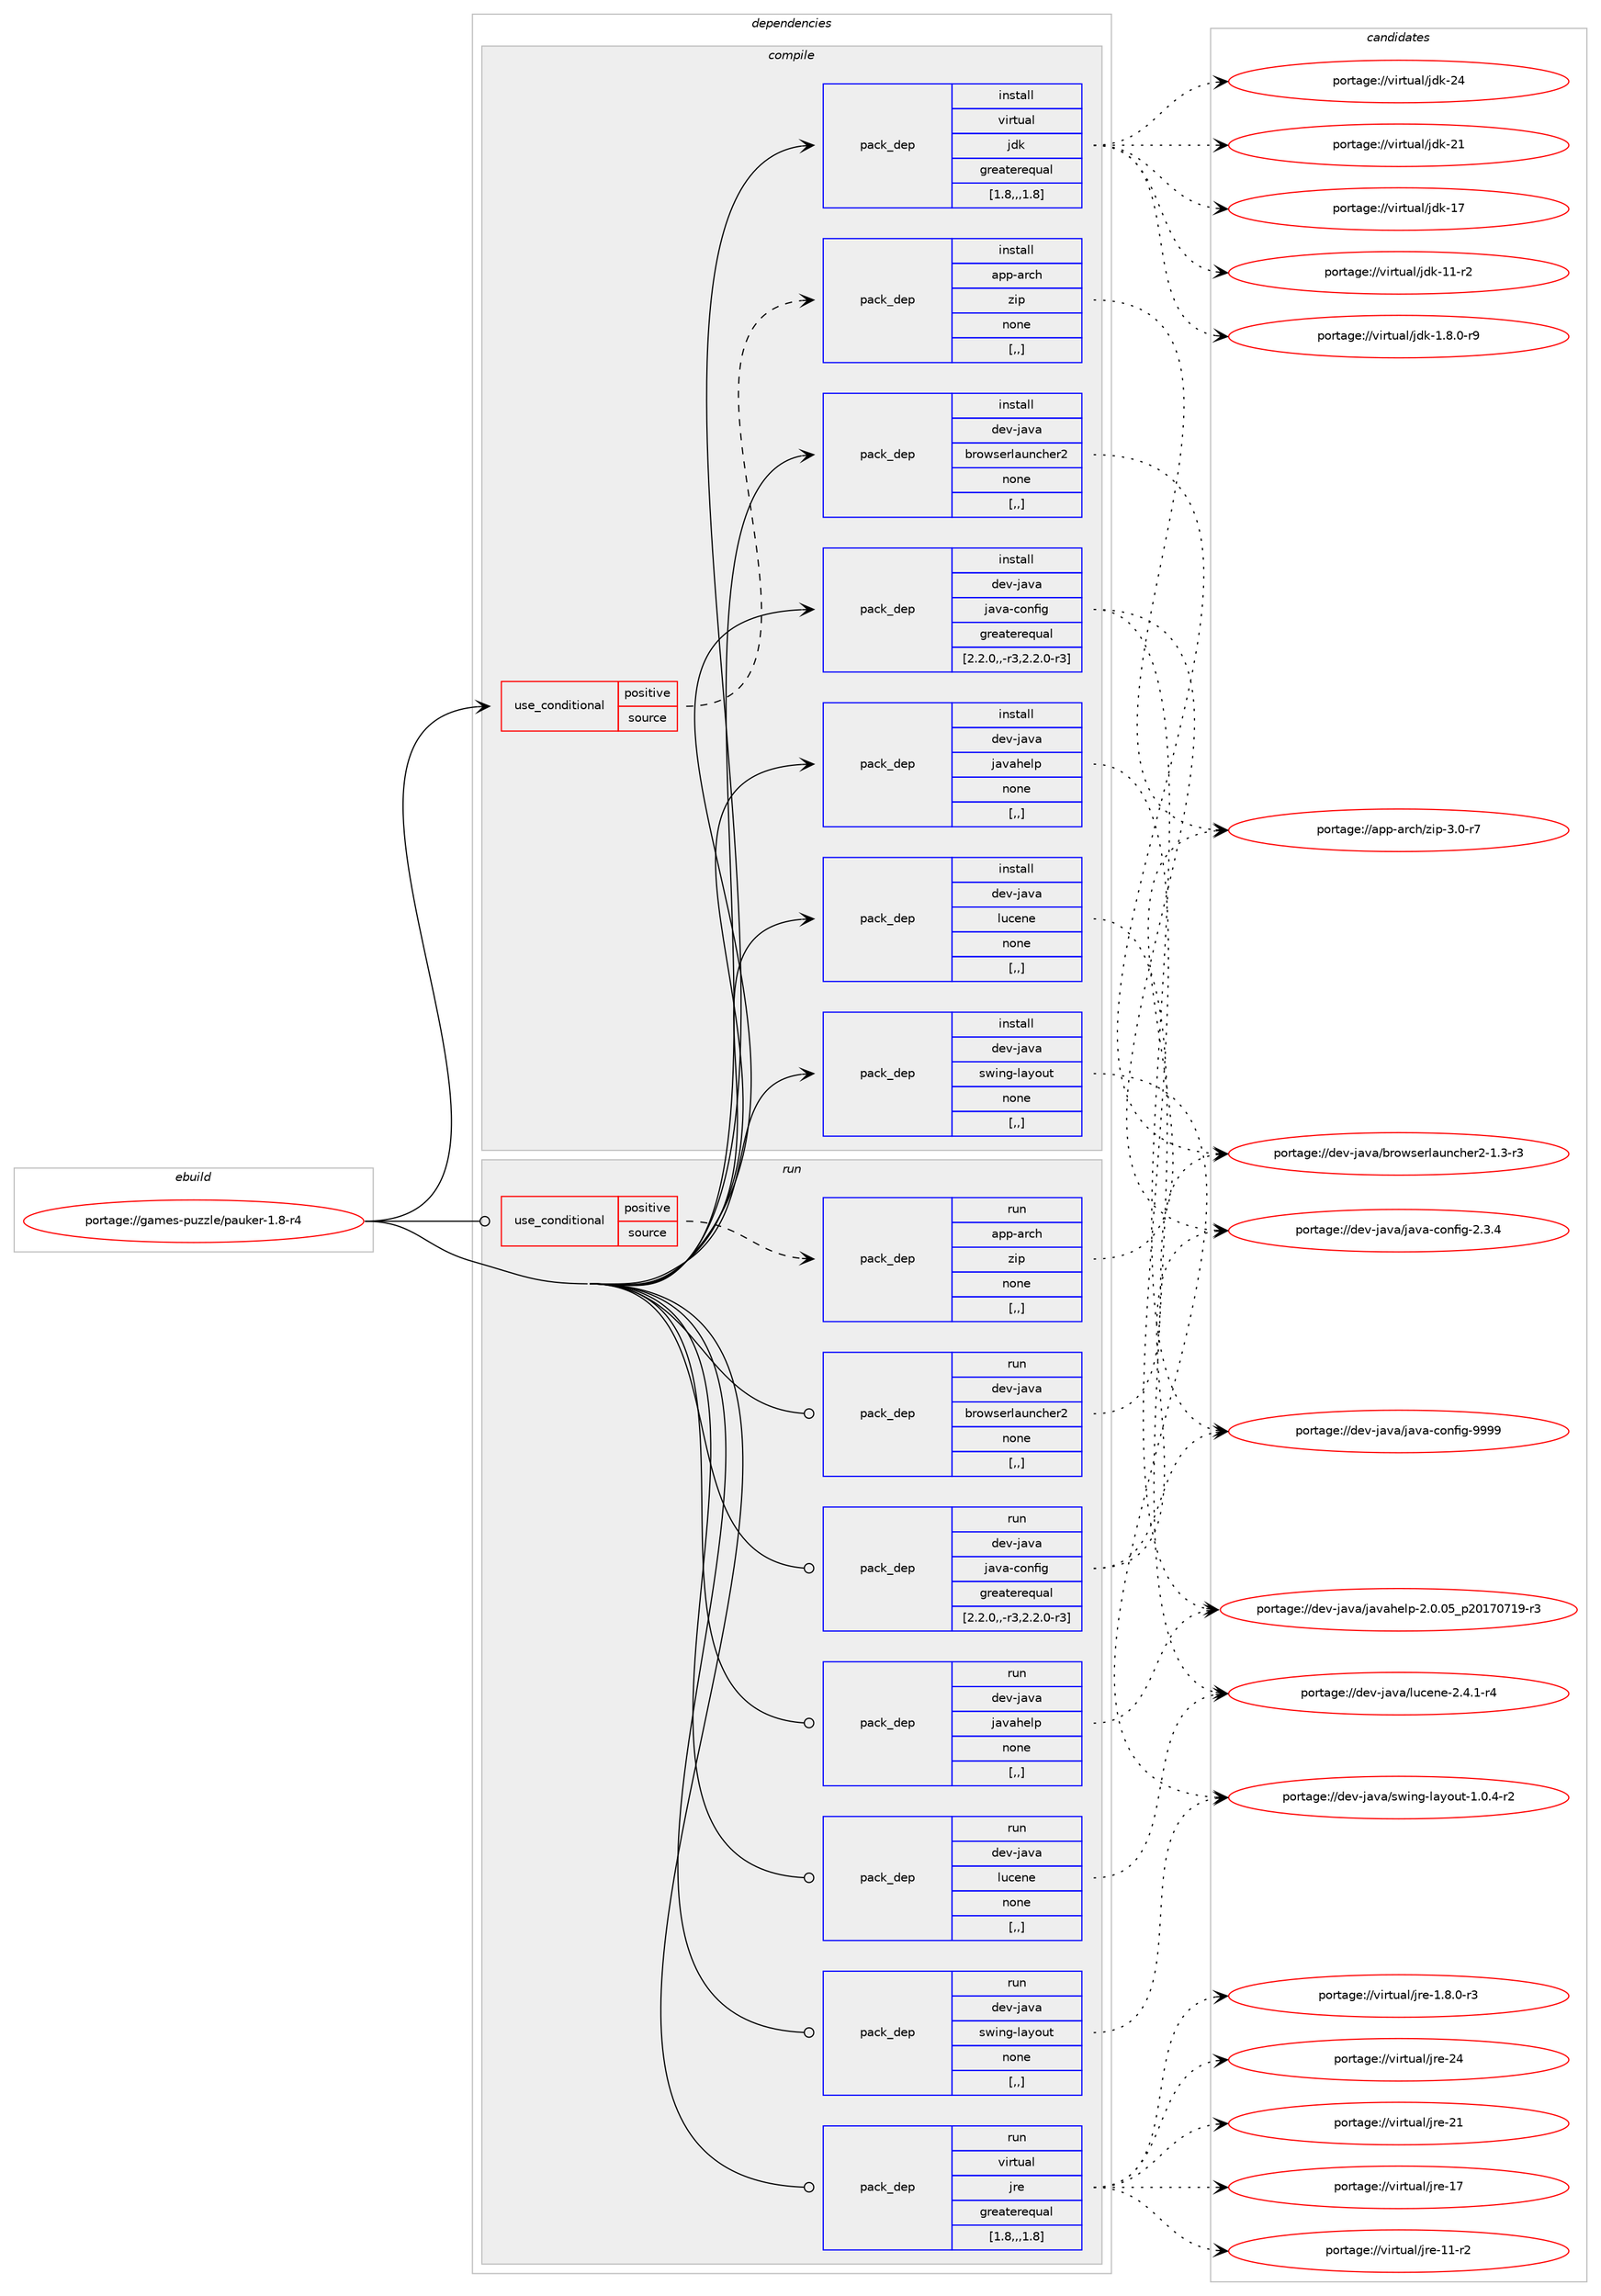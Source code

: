 digraph prolog {

# *************
# Graph options
# *************

newrank=true;
concentrate=true;
compound=true;
graph [rankdir=LR,fontname=Helvetica,fontsize=10,ranksep=1.5];#, ranksep=2.5, nodesep=0.2];
edge  [arrowhead=vee];
node  [fontname=Helvetica,fontsize=10];

# **********
# The ebuild
# **********

subgraph cluster_leftcol {
color=gray;
label=<<i>ebuild</i>>;
id [label="portage://games-puzzle/pauker-1.8-r4", color=red, width=4, href="../games-puzzle/pauker-1.8-r4.svg"];
}

# ****************
# The dependencies
# ****************

subgraph cluster_midcol {
color=gray;
label=<<i>dependencies</i>>;
subgraph cluster_compile {
fillcolor="#eeeeee";
style=filled;
label=<<i>compile</i>>;
subgraph cond64296 {
dependency231692 [label=<<TABLE BORDER="0" CELLBORDER="1" CELLSPACING="0" CELLPADDING="4"><TR><TD ROWSPAN="3" CELLPADDING="10">use_conditional</TD></TR><TR><TD>positive</TD></TR><TR><TD>source</TD></TR></TABLE>>, shape=none, color=red];
subgraph pack165882 {
dependency231693 [label=<<TABLE BORDER="0" CELLBORDER="1" CELLSPACING="0" CELLPADDING="4" WIDTH="220"><TR><TD ROWSPAN="6" CELLPADDING="30">pack_dep</TD></TR><TR><TD WIDTH="110">install</TD></TR><TR><TD>app-arch</TD></TR><TR><TD>zip</TD></TR><TR><TD>none</TD></TR><TR><TD>[,,]</TD></TR></TABLE>>, shape=none, color=blue];
}
dependency231692:e -> dependency231693:w [weight=20,style="dashed",arrowhead="vee"];
}
id:e -> dependency231692:w [weight=20,style="solid",arrowhead="vee"];
subgraph pack165883 {
dependency231694 [label=<<TABLE BORDER="0" CELLBORDER="1" CELLSPACING="0" CELLPADDING="4" WIDTH="220"><TR><TD ROWSPAN="6" CELLPADDING="30">pack_dep</TD></TR><TR><TD WIDTH="110">install</TD></TR><TR><TD>dev-java</TD></TR><TR><TD>browserlauncher2</TD></TR><TR><TD>none</TD></TR><TR><TD>[,,]</TD></TR></TABLE>>, shape=none, color=blue];
}
id:e -> dependency231694:w [weight=20,style="solid",arrowhead="vee"];
subgraph pack165884 {
dependency231695 [label=<<TABLE BORDER="0" CELLBORDER="1" CELLSPACING="0" CELLPADDING="4" WIDTH="220"><TR><TD ROWSPAN="6" CELLPADDING="30">pack_dep</TD></TR><TR><TD WIDTH="110">install</TD></TR><TR><TD>dev-java</TD></TR><TR><TD>java-config</TD></TR><TR><TD>greaterequal</TD></TR><TR><TD>[2.2.0,,-r3,2.2.0-r3]</TD></TR></TABLE>>, shape=none, color=blue];
}
id:e -> dependency231695:w [weight=20,style="solid",arrowhead="vee"];
subgraph pack165885 {
dependency231696 [label=<<TABLE BORDER="0" CELLBORDER="1" CELLSPACING="0" CELLPADDING="4" WIDTH="220"><TR><TD ROWSPAN="6" CELLPADDING="30">pack_dep</TD></TR><TR><TD WIDTH="110">install</TD></TR><TR><TD>dev-java</TD></TR><TR><TD>javahelp</TD></TR><TR><TD>none</TD></TR><TR><TD>[,,]</TD></TR></TABLE>>, shape=none, color=blue];
}
id:e -> dependency231696:w [weight=20,style="solid",arrowhead="vee"];
subgraph pack165886 {
dependency231697 [label=<<TABLE BORDER="0" CELLBORDER="1" CELLSPACING="0" CELLPADDING="4" WIDTH="220"><TR><TD ROWSPAN="6" CELLPADDING="30">pack_dep</TD></TR><TR><TD WIDTH="110">install</TD></TR><TR><TD>dev-java</TD></TR><TR><TD>lucene</TD></TR><TR><TD>none</TD></TR><TR><TD>[,,]</TD></TR></TABLE>>, shape=none, color=blue];
}
id:e -> dependency231697:w [weight=20,style="solid",arrowhead="vee"];
subgraph pack165887 {
dependency231698 [label=<<TABLE BORDER="0" CELLBORDER="1" CELLSPACING="0" CELLPADDING="4" WIDTH="220"><TR><TD ROWSPAN="6" CELLPADDING="30">pack_dep</TD></TR><TR><TD WIDTH="110">install</TD></TR><TR><TD>dev-java</TD></TR><TR><TD>swing-layout</TD></TR><TR><TD>none</TD></TR><TR><TD>[,,]</TD></TR></TABLE>>, shape=none, color=blue];
}
id:e -> dependency231698:w [weight=20,style="solid",arrowhead="vee"];
subgraph pack165888 {
dependency231699 [label=<<TABLE BORDER="0" CELLBORDER="1" CELLSPACING="0" CELLPADDING="4" WIDTH="220"><TR><TD ROWSPAN="6" CELLPADDING="30">pack_dep</TD></TR><TR><TD WIDTH="110">install</TD></TR><TR><TD>virtual</TD></TR><TR><TD>jdk</TD></TR><TR><TD>greaterequal</TD></TR><TR><TD>[1.8,,,1.8]</TD></TR></TABLE>>, shape=none, color=blue];
}
id:e -> dependency231699:w [weight=20,style="solid",arrowhead="vee"];
}
subgraph cluster_compileandrun {
fillcolor="#eeeeee";
style=filled;
label=<<i>compile and run</i>>;
}
subgraph cluster_run {
fillcolor="#eeeeee";
style=filled;
label=<<i>run</i>>;
subgraph cond64297 {
dependency231700 [label=<<TABLE BORDER="0" CELLBORDER="1" CELLSPACING="0" CELLPADDING="4"><TR><TD ROWSPAN="3" CELLPADDING="10">use_conditional</TD></TR><TR><TD>positive</TD></TR><TR><TD>source</TD></TR></TABLE>>, shape=none, color=red];
subgraph pack165889 {
dependency231701 [label=<<TABLE BORDER="0" CELLBORDER="1" CELLSPACING="0" CELLPADDING="4" WIDTH="220"><TR><TD ROWSPAN="6" CELLPADDING="30">pack_dep</TD></TR><TR><TD WIDTH="110">run</TD></TR><TR><TD>app-arch</TD></TR><TR><TD>zip</TD></TR><TR><TD>none</TD></TR><TR><TD>[,,]</TD></TR></TABLE>>, shape=none, color=blue];
}
dependency231700:e -> dependency231701:w [weight=20,style="dashed",arrowhead="vee"];
}
id:e -> dependency231700:w [weight=20,style="solid",arrowhead="odot"];
subgraph pack165890 {
dependency231702 [label=<<TABLE BORDER="0" CELLBORDER="1" CELLSPACING="0" CELLPADDING="4" WIDTH="220"><TR><TD ROWSPAN="6" CELLPADDING="30">pack_dep</TD></TR><TR><TD WIDTH="110">run</TD></TR><TR><TD>dev-java</TD></TR><TR><TD>browserlauncher2</TD></TR><TR><TD>none</TD></TR><TR><TD>[,,]</TD></TR></TABLE>>, shape=none, color=blue];
}
id:e -> dependency231702:w [weight=20,style="solid",arrowhead="odot"];
subgraph pack165891 {
dependency231703 [label=<<TABLE BORDER="0" CELLBORDER="1" CELLSPACING="0" CELLPADDING="4" WIDTH="220"><TR><TD ROWSPAN="6" CELLPADDING="30">pack_dep</TD></TR><TR><TD WIDTH="110">run</TD></TR><TR><TD>dev-java</TD></TR><TR><TD>java-config</TD></TR><TR><TD>greaterequal</TD></TR><TR><TD>[2.2.0,,-r3,2.2.0-r3]</TD></TR></TABLE>>, shape=none, color=blue];
}
id:e -> dependency231703:w [weight=20,style="solid",arrowhead="odot"];
subgraph pack165892 {
dependency231704 [label=<<TABLE BORDER="0" CELLBORDER="1" CELLSPACING="0" CELLPADDING="4" WIDTH="220"><TR><TD ROWSPAN="6" CELLPADDING="30">pack_dep</TD></TR><TR><TD WIDTH="110">run</TD></TR><TR><TD>dev-java</TD></TR><TR><TD>javahelp</TD></TR><TR><TD>none</TD></TR><TR><TD>[,,]</TD></TR></TABLE>>, shape=none, color=blue];
}
id:e -> dependency231704:w [weight=20,style="solid",arrowhead="odot"];
subgraph pack165893 {
dependency231705 [label=<<TABLE BORDER="0" CELLBORDER="1" CELLSPACING="0" CELLPADDING="4" WIDTH="220"><TR><TD ROWSPAN="6" CELLPADDING="30">pack_dep</TD></TR><TR><TD WIDTH="110">run</TD></TR><TR><TD>dev-java</TD></TR><TR><TD>lucene</TD></TR><TR><TD>none</TD></TR><TR><TD>[,,]</TD></TR></TABLE>>, shape=none, color=blue];
}
id:e -> dependency231705:w [weight=20,style="solid",arrowhead="odot"];
subgraph pack165894 {
dependency231706 [label=<<TABLE BORDER="0" CELLBORDER="1" CELLSPACING="0" CELLPADDING="4" WIDTH="220"><TR><TD ROWSPAN="6" CELLPADDING="30">pack_dep</TD></TR><TR><TD WIDTH="110">run</TD></TR><TR><TD>dev-java</TD></TR><TR><TD>swing-layout</TD></TR><TR><TD>none</TD></TR><TR><TD>[,,]</TD></TR></TABLE>>, shape=none, color=blue];
}
id:e -> dependency231706:w [weight=20,style="solid",arrowhead="odot"];
subgraph pack165895 {
dependency231707 [label=<<TABLE BORDER="0" CELLBORDER="1" CELLSPACING="0" CELLPADDING="4" WIDTH="220"><TR><TD ROWSPAN="6" CELLPADDING="30">pack_dep</TD></TR><TR><TD WIDTH="110">run</TD></TR><TR><TD>virtual</TD></TR><TR><TD>jre</TD></TR><TR><TD>greaterequal</TD></TR><TR><TD>[1.8,,,1.8]</TD></TR></TABLE>>, shape=none, color=blue];
}
id:e -> dependency231707:w [weight=20,style="solid",arrowhead="odot"];
}
}

# **************
# The candidates
# **************

subgraph cluster_choices {
rank=same;
color=gray;
label=<<i>candidates</i>>;

subgraph choice165882 {
color=black;
nodesep=1;
choice9711211245971149910447122105112455146484511455 [label="portage://app-arch/zip-3.0-r7", color=red, width=4,href="../app-arch/zip-3.0-r7.svg"];
dependency231693:e -> choice9711211245971149910447122105112455146484511455:w [style=dotted,weight="100"];
}
subgraph choice165883 {
color=black;
nodesep=1;
choice1001011184510697118974798114111119115101114108971171109910410111450454946514511451 [label="portage://dev-java/browserlauncher2-1.3-r3", color=red, width=4,href="../dev-java/browserlauncher2-1.3-r3.svg"];
dependency231694:e -> choice1001011184510697118974798114111119115101114108971171109910410111450454946514511451:w [style=dotted,weight="100"];
}
subgraph choice165884 {
color=black;
nodesep=1;
choice10010111845106971189747106971189745991111101021051034557575757 [label="portage://dev-java/java-config-9999", color=red, width=4,href="../dev-java/java-config-9999.svg"];
choice1001011184510697118974710697118974599111110102105103455046514652 [label="portage://dev-java/java-config-2.3.4", color=red, width=4,href="../dev-java/java-config-2.3.4.svg"];
dependency231695:e -> choice10010111845106971189747106971189745991111101021051034557575757:w [style=dotted,weight="100"];
dependency231695:e -> choice1001011184510697118974710697118974599111110102105103455046514652:w [style=dotted,weight="100"];
}
subgraph choice165885 {
color=black;
nodesep=1;
choice100101118451069711897471069711897104101108112455046484648539511250484955485549574511451 [label="portage://dev-java/javahelp-2.0.05_p20170719-r3", color=red, width=4,href="../dev-java/javahelp-2.0.05_p20170719-r3.svg"];
dependency231696:e -> choice100101118451069711897471069711897104101108112455046484648539511250484955485549574511451:w [style=dotted,weight="100"];
}
subgraph choice165886 {
color=black;
nodesep=1;
choice10010111845106971189747108117991011101014550465246494511452 [label="portage://dev-java/lucene-2.4.1-r4", color=red, width=4,href="../dev-java/lucene-2.4.1-r4.svg"];
dependency231697:e -> choice10010111845106971189747108117991011101014550465246494511452:w [style=dotted,weight="100"];
}
subgraph choice165887 {
color=black;
nodesep=1;
choice1001011184510697118974711511910511010345108971211111171164549464846524511450 [label="portage://dev-java/swing-layout-1.0.4-r2", color=red, width=4,href="../dev-java/swing-layout-1.0.4-r2.svg"];
dependency231698:e -> choice1001011184510697118974711511910511010345108971211111171164549464846524511450:w [style=dotted,weight="100"];
}
subgraph choice165888 {
color=black;
nodesep=1;
choice1181051141161179710847106100107455052 [label="portage://virtual/jdk-24", color=red, width=4,href="../virtual/jdk-24.svg"];
choice1181051141161179710847106100107455049 [label="portage://virtual/jdk-21", color=red, width=4,href="../virtual/jdk-21.svg"];
choice1181051141161179710847106100107454955 [label="portage://virtual/jdk-17", color=red, width=4,href="../virtual/jdk-17.svg"];
choice11810511411611797108471061001074549494511450 [label="portage://virtual/jdk-11-r2", color=red, width=4,href="../virtual/jdk-11-r2.svg"];
choice11810511411611797108471061001074549465646484511457 [label="portage://virtual/jdk-1.8.0-r9", color=red, width=4,href="../virtual/jdk-1.8.0-r9.svg"];
dependency231699:e -> choice1181051141161179710847106100107455052:w [style=dotted,weight="100"];
dependency231699:e -> choice1181051141161179710847106100107455049:w [style=dotted,weight="100"];
dependency231699:e -> choice1181051141161179710847106100107454955:w [style=dotted,weight="100"];
dependency231699:e -> choice11810511411611797108471061001074549494511450:w [style=dotted,weight="100"];
dependency231699:e -> choice11810511411611797108471061001074549465646484511457:w [style=dotted,weight="100"];
}
subgraph choice165889 {
color=black;
nodesep=1;
choice9711211245971149910447122105112455146484511455 [label="portage://app-arch/zip-3.0-r7", color=red, width=4,href="../app-arch/zip-3.0-r7.svg"];
dependency231701:e -> choice9711211245971149910447122105112455146484511455:w [style=dotted,weight="100"];
}
subgraph choice165890 {
color=black;
nodesep=1;
choice1001011184510697118974798114111119115101114108971171109910410111450454946514511451 [label="portage://dev-java/browserlauncher2-1.3-r3", color=red, width=4,href="../dev-java/browserlauncher2-1.3-r3.svg"];
dependency231702:e -> choice1001011184510697118974798114111119115101114108971171109910410111450454946514511451:w [style=dotted,weight="100"];
}
subgraph choice165891 {
color=black;
nodesep=1;
choice10010111845106971189747106971189745991111101021051034557575757 [label="portage://dev-java/java-config-9999", color=red, width=4,href="../dev-java/java-config-9999.svg"];
choice1001011184510697118974710697118974599111110102105103455046514652 [label="portage://dev-java/java-config-2.3.4", color=red, width=4,href="../dev-java/java-config-2.3.4.svg"];
dependency231703:e -> choice10010111845106971189747106971189745991111101021051034557575757:w [style=dotted,weight="100"];
dependency231703:e -> choice1001011184510697118974710697118974599111110102105103455046514652:w [style=dotted,weight="100"];
}
subgraph choice165892 {
color=black;
nodesep=1;
choice100101118451069711897471069711897104101108112455046484648539511250484955485549574511451 [label="portage://dev-java/javahelp-2.0.05_p20170719-r3", color=red, width=4,href="../dev-java/javahelp-2.0.05_p20170719-r3.svg"];
dependency231704:e -> choice100101118451069711897471069711897104101108112455046484648539511250484955485549574511451:w [style=dotted,weight="100"];
}
subgraph choice165893 {
color=black;
nodesep=1;
choice10010111845106971189747108117991011101014550465246494511452 [label="portage://dev-java/lucene-2.4.1-r4", color=red, width=4,href="../dev-java/lucene-2.4.1-r4.svg"];
dependency231705:e -> choice10010111845106971189747108117991011101014550465246494511452:w [style=dotted,weight="100"];
}
subgraph choice165894 {
color=black;
nodesep=1;
choice1001011184510697118974711511910511010345108971211111171164549464846524511450 [label="portage://dev-java/swing-layout-1.0.4-r2", color=red, width=4,href="../dev-java/swing-layout-1.0.4-r2.svg"];
dependency231706:e -> choice1001011184510697118974711511910511010345108971211111171164549464846524511450:w [style=dotted,weight="100"];
}
subgraph choice165895 {
color=black;
nodesep=1;
choice1181051141161179710847106114101455052 [label="portage://virtual/jre-24", color=red, width=4,href="../virtual/jre-24.svg"];
choice1181051141161179710847106114101455049 [label="portage://virtual/jre-21", color=red, width=4,href="../virtual/jre-21.svg"];
choice1181051141161179710847106114101454955 [label="portage://virtual/jre-17", color=red, width=4,href="../virtual/jre-17.svg"];
choice11810511411611797108471061141014549494511450 [label="portage://virtual/jre-11-r2", color=red, width=4,href="../virtual/jre-11-r2.svg"];
choice11810511411611797108471061141014549465646484511451 [label="portage://virtual/jre-1.8.0-r3", color=red, width=4,href="../virtual/jre-1.8.0-r3.svg"];
dependency231707:e -> choice1181051141161179710847106114101455052:w [style=dotted,weight="100"];
dependency231707:e -> choice1181051141161179710847106114101455049:w [style=dotted,weight="100"];
dependency231707:e -> choice1181051141161179710847106114101454955:w [style=dotted,weight="100"];
dependency231707:e -> choice11810511411611797108471061141014549494511450:w [style=dotted,weight="100"];
dependency231707:e -> choice11810511411611797108471061141014549465646484511451:w [style=dotted,weight="100"];
}
}

}
